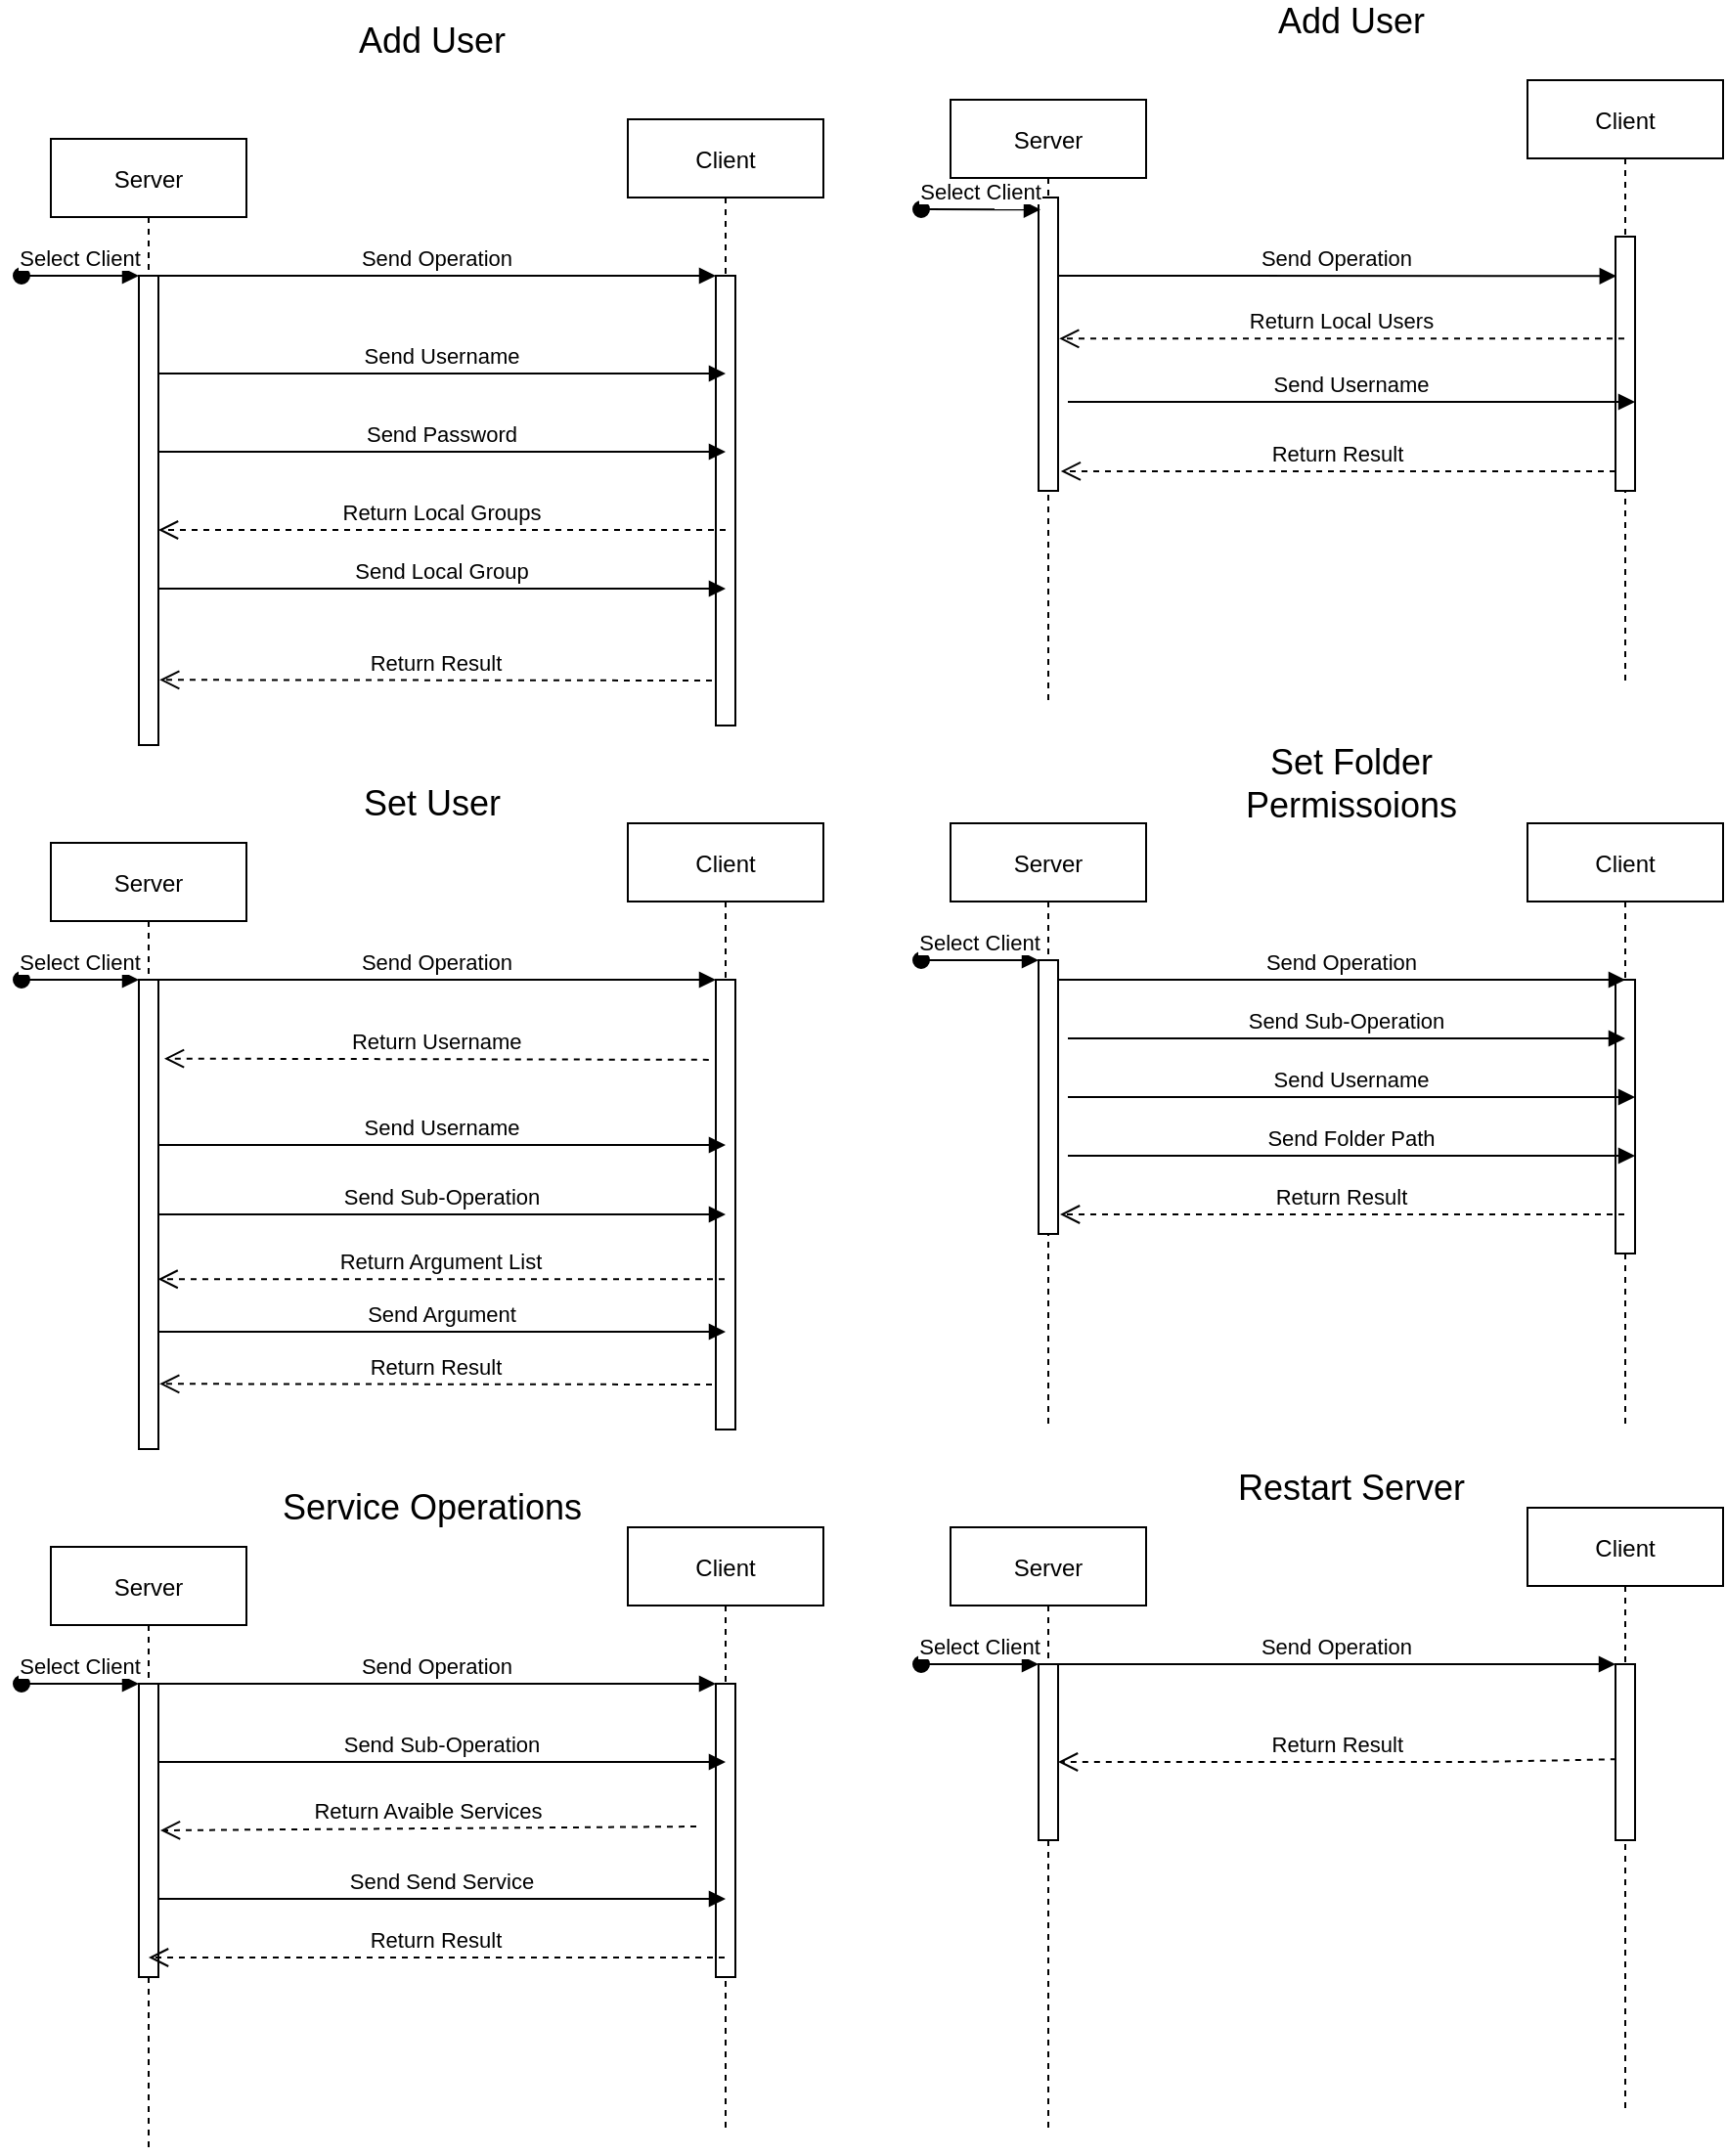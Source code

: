 <mxfile version="14.7.8" type="device"><diagram id="kgpKYQtTHZ0yAKxKKP6v" name="Page-1"><mxGraphModel dx="1038" dy="547" grid="1" gridSize="10" guides="1" tooltips="1" connect="1" arrows="1" fold="1" page="1" pageScale="1" pageWidth="850" pageHeight="1100" math="0" shadow="0"><root><mxCell id="0"/><mxCell id="1" parent="0"/><mxCell id="3nuBFxr9cyL0pnOWT2aG-1" value="Server" style="shape=umlLifeline;perimeter=lifelinePerimeter;container=1;collapsible=0;recursiveResize=0;rounded=0;shadow=0;strokeWidth=1;" parent="1" vertex="1"><mxGeometry x="80" y="80" width="100" height="310" as="geometry"/></mxCell><mxCell id="3nuBFxr9cyL0pnOWT2aG-2" value="" style="points=[];perimeter=orthogonalPerimeter;rounded=0;shadow=0;strokeWidth=1;" parent="3nuBFxr9cyL0pnOWT2aG-1" vertex="1"><mxGeometry x="45" y="70" width="10" height="240" as="geometry"/></mxCell><mxCell id="3nuBFxr9cyL0pnOWT2aG-3" value="Select Client" style="verticalAlign=bottom;startArrow=oval;endArrow=block;startSize=8;shadow=0;strokeWidth=1;" parent="3nuBFxr9cyL0pnOWT2aG-1" target="3nuBFxr9cyL0pnOWT2aG-2" edge="1"><mxGeometry relative="1" as="geometry"><mxPoint x="-15" y="70" as="sourcePoint"/><mxPoint as="offset"/></mxGeometry></mxCell><mxCell id="3nuBFxr9cyL0pnOWT2aG-5" value="Client" style="shape=umlLifeline;perimeter=lifelinePerimeter;container=1;collapsible=0;recursiveResize=0;rounded=0;shadow=0;strokeWidth=1;" parent="1" vertex="1"><mxGeometry x="375" y="70" width="100" height="310" as="geometry"/></mxCell><mxCell id="3nuBFxr9cyL0pnOWT2aG-6" value="" style="points=[];perimeter=orthogonalPerimeter;rounded=0;shadow=0;strokeWidth=1;" parent="3nuBFxr9cyL0pnOWT2aG-5" vertex="1"><mxGeometry x="45" y="80" width="10" height="230" as="geometry"/></mxCell><mxCell id="3nuBFxr9cyL0pnOWT2aG-7" value="Return Local Groups" style="verticalAlign=bottom;endArrow=open;dashed=1;endSize=8;shadow=0;strokeWidth=1;" parent="1" target="3nuBFxr9cyL0pnOWT2aG-2" edge="1"><mxGeometry relative="1" as="geometry"><mxPoint x="275" y="236" as="targetPoint"/><mxPoint x="425" y="280" as="sourcePoint"/><Array as="points"><mxPoint x="210" y="280"/></Array></mxGeometry></mxCell><mxCell id="3nuBFxr9cyL0pnOWT2aG-8" value="Send Operation" style="verticalAlign=bottom;endArrow=block;entryX=0;entryY=0;shadow=0;strokeWidth=1;" parent="1" source="3nuBFxr9cyL0pnOWT2aG-2" target="3nuBFxr9cyL0pnOWT2aG-6" edge="1"><mxGeometry relative="1" as="geometry"><mxPoint x="275" y="160" as="sourcePoint"/></mxGeometry></mxCell><mxCell id="RKW5f1yflYdmPc3Mb-qE-1" value="Send Username" style="verticalAlign=bottom;endArrow=block;entryX=0;entryY=0;shadow=0;strokeWidth=1;" edge="1" parent="1"><mxGeometry relative="1" as="geometry"><mxPoint x="135" y="200.0" as="sourcePoint"/><mxPoint x="425" y="200.0" as="targetPoint"/></mxGeometry></mxCell><mxCell id="RKW5f1yflYdmPc3Mb-qE-2" value="Send Password" style="verticalAlign=bottom;endArrow=block;entryX=0;entryY=0;shadow=0;strokeWidth=1;" edge="1" parent="1"><mxGeometry relative="1" as="geometry"><mxPoint x="135" y="240.0" as="sourcePoint"/><mxPoint x="425" y="240.0" as="targetPoint"/></mxGeometry></mxCell><mxCell id="RKW5f1yflYdmPc3Mb-qE-3" value="Send Local Group" style="verticalAlign=bottom;endArrow=block;entryX=0;entryY=0;shadow=0;strokeWidth=1;" edge="1" parent="1"><mxGeometry relative="1" as="geometry"><mxPoint x="135" y="310.0" as="sourcePoint"/><mxPoint x="425" y="310.0" as="targetPoint"/></mxGeometry></mxCell><mxCell id="RKW5f1yflYdmPc3Mb-qE-4" value="Return Result" style="verticalAlign=bottom;endArrow=open;dashed=1;endSize=8;shadow=0;strokeWidth=1;entryX=1.06;entryY=0.861;entryDx=0;entryDy=0;entryPerimeter=0;" edge="1" parent="1" target="3nuBFxr9cyL0pnOWT2aG-2"><mxGeometry relative="1" as="geometry"><mxPoint x="145" y="290" as="targetPoint"/><mxPoint x="418" y="357" as="sourcePoint"/><Array as="points"/></mxGeometry></mxCell><mxCell id="RKW5f1yflYdmPc3Mb-qE-5" value="Server" style="shape=umlLifeline;perimeter=lifelinePerimeter;container=1;collapsible=0;recursiveResize=0;rounded=0;shadow=0;strokeWidth=1;" vertex="1" parent="1"><mxGeometry x="540" y="60" width="100" height="310" as="geometry"/></mxCell><mxCell id="RKW5f1yflYdmPc3Mb-qE-6" value="" style="points=[];perimeter=orthogonalPerimeter;rounded=0;shadow=0;strokeWidth=1;" vertex="1" parent="RKW5f1yflYdmPc3Mb-qE-5"><mxGeometry x="45" y="50" width="10" height="150" as="geometry"/></mxCell><mxCell id="RKW5f1yflYdmPc3Mb-qE-7" value="Select Client" style="verticalAlign=bottom;startArrow=oval;endArrow=block;startSize=8;shadow=0;strokeWidth=1;entryX=0.1;entryY=0.041;entryDx=0;entryDy=0;entryPerimeter=0;" edge="1" parent="RKW5f1yflYdmPc3Mb-qE-5" target="RKW5f1yflYdmPc3Mb-qE-6"><mxGeometry relative="1" as="geometry"><mxPoint x="-15" y="56" as="sourcePoint"/><mxPoint as="offset"/></mxGeometry></mxCell><mxCell id="RKW5f1yflYdmPc3Mb-qE-8" value="Client" style="shape=umlLifeline;perimeter=lifelinePerimeter;container=1;collapsible=0;recursiveResize=0;rounded=0;shadow=0;strokeWidth=1;" vertex="1" parent="1"><mxGeometry x="835" y="50" width="100" height="310" as="geometry"/></mxCell><mxCell id="RKW5f1yflYdmPc3Mb-qE-9" value="" style="points=[];perimeter=orthogonalPerimeter;rounded=0;shadow=0;strokeWidth=1;" vertex="1" parent="RKW5f1yflYdmPc3Mb-qE-8"><mxGeometry x="45" y="80" width="10" height="130" as="geometry"/></mxCell><mxCell id="RKW5f1yflYdmPc3Mb-qE-10" value="Return Local Users" style="verticalAlign=bottom;endArrow=open;dashed=1;endSize=8;shadow=0;strokeWidth=1;entryX=1.06;entryY=0.481;entryDx=0;entryDy=0;entryPerimeter=0;" edge="1" parent="1" target="RKW5f1yflYdmPc3Mb-qE-6" source="RKW5f1yflYdmPc3Mb-qE-8"><mxGeometry relative="1" as="geometry"><mxPoint x="735" y="216" as="targetPoint"/><mxPoint x="881" y="159" as="sourcePoint"/><Array as="points"/></mxGeometry></mxCell><mxCell id="RKW5f1yflYdmPc3Mb-qE-11" value="Send Operation" style="verticalAlign=bottom;endArrow=block;entryX=0.04;entryY=0.155;shadow=0;strokeWidth=1;entryDx=0;entryDy=0;entryPerimeter=0;" edge="1" parent="1" source="RKW5f1yflYdmPc3Mb-qE-6" target="RKW5f1yflYdmPc3Mb-qE-9"><mxGeometry relative="1" as="geometry"><mxPoint x="735" y="140" as="sourcePoint"/><Array as="points"><mxPoint x="670" y="150"/></Array></mxGeometry></mxCell><mxCell id="RKW5f1yflYdmPc3Mb-qE-12" value="Send Username" style="verticalAlign=bottom;endArrow=block;entryX=0;entryY=0;shadow=0;strokeWidth=1;" edge="1" parent="1"><mxGeometry relative="1" as="geometry"><mxPoint x="600" y="214.5" as="sourcePoint"/><mxPoint x="890" y="214.5" as="targetPoint"/></mxGeometry></mxCell><mxCell id="RKW5f1yflYdmPc3Mb-qE-15" value="Return Result" style="verticalAlign=bottom;endArrow=open;dashed=1;endSize=8;shadow=0;strokeWidth=1;entryX=1.14;entryY=0.933;entryDx=0;entryDy=0;entryPerimeter=0;" edge="1" parent="1" target="RKW5f1yflYdmPc3Mb-qE-6" source="RKW5f1yflYdmPc3Mb-qE-9"><mxGeometry relative="1" as="geometry"><mxPoint x="605" y="270" as="targetPoint"/><mxPoint x="878" y="337" as="sourcePoint"/><Array as="points"/></mxGeometry></mxCell><mxCell id="RKW5f1yflYdmPc3Mb-qE-16" value="Server" style="shape=umlLifeline;perimeter=lifelinePerimeter;container=1;collapsible=0;recursiveResize=0;rounded=0;shadow=0;strokeWidth=1;" vertex="1" parent="1"><mxGeometry x="80" y="440" width="100" height="310" as="geometry"/></mxCell><mxCell id="RKW5f1yflYdmPc3Mb-qE-17" value="" style="points=[];perimeter=orthogonalPerimeter;rounded=0;shadow=0;strokeWidth=1;" vertex="1" parent="RKW5f1yflYdmPc3Mb-qE-16"><mxGeometry x="45" y="70" width="10" height="240" as="geometry"/></mxCell><mxCell id="RKW5f1yflYdmPc3Mb-qE-18" value="Select Client" style="verticalAlign=bottom;startArrow=oval;endArrow=block;startSize=8;shadow=0;strokeWidth=1;" edge="1" parent="RKW5f1yflYdmPc3Mb-qE-16" target="RKW5f1yflYdmPc3Mb-qE-17"><mxGeometry relative="1" as="geometry"><mxPoint x="-15" y="70" as="sourcePoint"/><mxPoint as="offset"/></mxGeometry></mxCell><mxCell id="RKW5f1yflYdmPc3Mb-qE-19" value="Client" style="shape=umlLifeline;perimeter=lifelinePerimeter;container=1;collapsible=0;recursiveResize=0;rounded=0;shadow=0;strokeWidth=1;" vertex="1" parent="1"><mxGeometry x="375" y="430" width="100" height="310" as="geometry"/></mxCell><mxCell id="RKW5f1yflYdmPc3Mb-qE-20" value="" style="points=[];perimeter=orthogonalPerimeter;rounded=0;shadow=0;strokeWidth=1;" vertex="1" parent="RKW5f1yflYdmPc3Mb-qE-19"><mxGeometry x="45" y="80" width="10" height="230" as="geometry"/></mxCell><mxCell id="RKW5f1yflYdmPc3Mb-qE-21" value="Return Username" style="verticalAlign=bottom;endArrow=open;dashed=1;endSize=8;shadow=0;strokeWidth=1;entryX=1.3;entryY=0.168;entryDx=0;entryDy=0;entryPerimeter=0;exitX=-0.36;exitY=0.178;exitDx=0;exitDy=0;exitPerimeter=0;" edge="1" parent="1" target="RKW5f1yflYdmPc3Mb-qE-17" source="RKW5f1yflYdmPc3Mb-qE-20"><mxGeometry relative="1" as="geometry"><mxPoint x="275" y="596" as="targetPoint"/><mxPoint x="425" y="640" as="sourcePoint"/><Array as="points"/></mxGeometry></mxCell><mxCell id="RKW5f1yflYdmPc3Mb-qE-22" value="Send Operation" style="verticalAlign=bottom;endArrow=block;entryX=0;entryY=0;shadow=0;strokeWidth=1;" edge="1" parent="1" source="RKW5f1yflYdmPc3Mb-qE-17" target="RKW5f1yflYdmPc3Mb-qE-20"><mxGeometry relative="1" as="geometry"><mxPoint x="275" y="520" as="sourcePoint"/></mxGeometry></mxCell><mxCell id="RKW5f1yflYdmPc3Mb-qE-23" value="Send Username" style="verticalAlign=bottom;endArrow=block;entryX=0;entryY=0;shadow=0;strokeWidth=1;" edge="1" parent="1"><mxGeometry relative="1" as="geometry"><mxPoint x="135" y="594.5" as="sourcePoint"/><mxPoint x="425" y="594.5" as="targetPoint"/></mxGeometry></mxCell><mxCell id="RKW5f1yflYdmPc3Mb-qE-24" value="Send Sub-Operation" style="verticalAlign=bottom;endArrow=block;entryX=0;entryY=0;shadow=0;strokeWidth=1;" edge="1" parent="1"><mxGeometry relative="1" as="geometry"><mxPoint x="135" y="630.0" as="sourcePoint"/><mxPoint x="425" y="630.0" as="targetPoint"/></mxGeometry></mxCell><mxCell id="RKW5f1yflYdmPc3Mb-qE-25" value="Send Argument" style="verticalAlign=bottom;endArrow=block;entryX=0;entryY=0;shadow=0;strokeWidth=1;" edge="1" parent="1"><mxGeometry relative="1" as="geometry"><mxPoint x="135" y="690.0" as="sourcePoint"/><mxPoint x="425" y="690.0" as="targetPoint"/></mxGeometry></mxCell><mxCell id="RKW5f1yflYdmPc3Mb-qE-26" value="Return Result" style="verticalAlign=bottom;endArrow=open;dashed=1;endSize=8;shadow=0;strokeWidth=1;entryX=1.06;entryY=0.861;entryDx=0;entryDy=0;entryPerimeter=0;" edge="1" parent="1" target="RKW5f1yflYdmPc3Mb-qE-17"><mxGeometry relative="1" as="geometry"><mxPoint x="145" y="650" as="targetPoint"/><mxPoint x="418" y="717" as="sourcePoint"/><Array as="points"/></mxGeometry></mxCell><mxCell id="RKW5f1yflYdmPc3Mb-qE-27" value="Server" style="shape=umlLifeline;perimeter=lifelinePerimeter;container=1;collapsible=0;recursiveResize=0;rounded=0;shadow=0;strokeWidth=1;" vertex="1" parent="1"><mxGeometry x="540" y="430" width="100" height="310" as="geometry"/></mxCell><mxCell id="RKW5f1yflYdmPc3Mb-qE-28" value="" style="points=[];perimeter=orthogonalPerimeter;rounded=0;shadow=0;strokeWidth=1;" vertex="1" parent="RKW5f1yflYdmPc3Mb-qE-27"><mxGeometry x="45" y="70" width="10" height="140" as="geometry"/></mxCell><mxCell id="RKW5f1yflYdmPc3Mb-qE-29" value="Select Client" style="verticalAlign=bottom;startArrow=oval;endArrow=block;startSize=8;shadow=0;strokeWidth=1;" edge="1" parent="RKW5f1yflYdmPc3Mb-qE-27" target="RKW5f1yflYdmPc3Mb-qE-28"><mxGeometry relative="1" as="geometry"><mxPoint x="-15" y="70" as="sourcePoint"/><mxPoint as="offset"/></mxGeometry></mxCell><mxCell id="RKW5f1yflYdmPc3Mb-qE-30" value="Client" style="shape=umlLifeline;perimeter=lifelinePerimeter;container=1;collapsible=0;recursiveResize=0;rounded=0;shadow=0;strokeWidth=1;" vertex="1" parent="1"><mxGeometry x="835" y="430" width="100" height="310" as="geometry"/></mxCell><mxCell id="RKW5f1yflYdmPc3Mb-qE-31" value="" style="points=[];perimeter=orthogonalPerimeter;rounded=0;shadow=0;strokeWidth=1;" vertex="1" parent="RKW5f1yflYdmPc3Mb-qE-30"><mxGeometry x="45" y="80" width="10" height="140" as="geometry"/></mxCell><mxCell id="RKW5f1yflYdmPc3Mb-qE-33" value="Send Operation" style="verticalAlign=bottom;endArrow=block;shadow=0;strokeWidth=1;" edge="1" parent="1" source="RKW5f1yflYdmPc3Mb-qE-28"><mxGeometry relative="1" as="geometry"><mxPoint x="735" y="510" as="sourcePoint"/><mxPoint x="885" y="510" as="targetPoint"/><Array as="points"><mxPoint x="650" y="510"/></Array></mxGeometry></mxCell><mxCell id="RKW5f1yflYdmPc3Mb-qE-34" value="Send Username" style="verticalAlign=bottom;endArrow=block;entryX=0;entryY=0;shadow=0;strokeWidth=1;" edge="1" parent="1"><mxGeometry relative="1" as="geometry"><mxPoint x="600" y="570.0" as="sourcePoint"/><mxPoint x="890" y="570.0" as="targetPoint"/></mxGeometry></mxCell><mxCell id="RKW5f1yflYdmPc3Mb-qE-35" value="Send Folder Path" style="verticalAlign=bottom;endArrow=block;entryX=0;entryY=0;shadow=0;strokeWidth=1;" edge="1" parent="1"><mxGeometry relative="1" as="geometry"><mxPoint x="600" y="600.0" as="sourcePoint"/><mxPoint x="890" y="600.0" as="targetPoint"/></mxGeometry></mxCell><mxCell id="RKW5f1yflYdmPc3Mb-qE-37" value="Return Result" style="verticalAlign=bottom;endArrow=open;dashed=1;endSize=8;shadow=0;strokeWidth=1;" edge="1" parent="1" source="RKW5f1yflYdmPc3Mb-qE-30"><mxGeometry relative="1" as="geometry"><mxPoint x="596" y="630" as="targetPoint"/><mxPoint x="878" y="707" as="sourcePoint"/><Array as="points"/></mxGeometry></mxCell><mxCell id="RKW5f1yflYdmPc3Mb-qE-38" value="Server" style="shape=umlLifeline;perimeter=lifelinePerimeter;container=1;collapsible=0;recursiveResize=0;rounded=0;shadow=0;strokeWidth=1;" vertex="1" parent="1"><mxGeometry x="80" y="800" width="100" height="310" as="geometry"/></mxCell><mxCell id="RKW5f1yflYdmPc3Mb-qE-39" value="" style="points=[];perimeter=orthogonalPerimeter;rounded=0;shadow=0;strokeWidth=1;" vertex="1" parent="RKW5f1yflYdmPc3Mb-qE-38"><mxGeometry x="45" y="70" width="10" height="150" as="geometry"/></mxCell><mxCell id="RKW5f1yflYdmPc3Mb-qE-40" value="Select Client" style="verticalAlign=bottom;startArrow=oval;endArrow=block;startSize=8;shadow=0;strokeWidth=1;" edge="1" parent="RKW5f1yflYdmPc3Mb-qE-38" target="RKW5f1yflYdmPc3Mb-qE-39"><mxGeometry relative="1" as="geometry"><mxPoint x="-15" y="70" as="sourcePoint"/><mxPoint as="offset"/></mxGeometry></mxCell><mxCell id="RKW5f1yflYdmPc3Mb-qE-41" value="Client" style="shape=umlLifeline;perimeter=lifelinePerimeter;container=1;collapsible=0;recursiveResize=0;rounded=0;shadow=0;strokeWidth=1;" vertex="1" parent="1"><mxGeometry x="375" y="790" width="100" height="310" as="geometry"/></mxCell><mxCell id="RKW5f1yflYdmPc3Mb-qE-42" value="" style="points=[];perimeter=orthogonalPerimeter;rounded=0;shadow=0;strokeWidth=1;" vertex="1" parent="RKW5f1yflYdmPc3Mb-qE-41"><mxGeometry x="45" y="80" width="10" height="150" as="geometry"/></mxCell><mxCell id="RKW5f1yflYdmPc3Mb-qE-43" value="Return Avaible Services" style="verticalAlign=bottom;endArrow=open;dashed=1;endSize=8;shadow=0;strokeWidth=1;" edge="1" parent="1"><mxGeometry relative="1" as="geometry"><mxPoint x="136" y="945" as="targetPoint"/><mxPoint x="410" y="943" as="sourcePoint"/><Array as="points"/></mxGeometry></mxCell><mxCell id="RKW5f1yflYdmPc3Mb-qE-44" value="Send Operation" style="verticalAlign=bottom;endArrow=block;entryX=0;entryY=0;shadow=0;strokeWidth=1;" edge="1" parent="1" source="RKW5f1yflYdmPc3Mb-qE-39" target="RKW5f1yflYdmPc3Mb-qE-42"><mxGeometry relative="1" as="geometry"><mxPoint x="275" y="880" as="sourcePoint"/></mxGeometry></mxCell><mxCell id="RKW5f1yflYdmPc3Mb-qE-45" value="Send Sub-Operation" style="verticalAlign=bottom;endArrow=block;entryX=0;entryY=0;shadow=0;strokeWidth=1;" edge="1" parent="1"><mxGeometry relative="1" as="geometry"><mxPoint x="135" y="910.0" as="sourcePoint"/><mxPoint x="425" y="910.0" as="targetPoint"/></mxGeometry></mxCell><mxCell id="RKW5f1yflYdmPc3Mb-qE-46" value="Send Send Service" style="verticalAlign=bottom;endArrow=block;entryX=0;entryY=0;shadow=0;strokeWidth=1;" edge="1" parent="1"><mxGeometry relative="1" as="geometry"><mxPoint x="135" y="980.0" as="sourcePoint"/><mxPoint x="425" y="980.0" as="targetPoint"/></mxGeometry></mxCell><mxCell id="RKW5f1yflYdmPc3Mb-qE-48" value="Return Result" style="verticalAlign=bottom;endArrow=open;dashed=1;endSize=8;shadow=0;strokeWidth=1;" edge="1" parent="1" source="RKW5f1yflYdmPc3Mb-qE-41"><mxGeometry relative="1" as="geometry"><mxPoint x="130" y="1010" as="targetPoint"/><mxPoint x="418" y="1077" as="sourcePoint"/><Array as="points"/></mxGeometry></mxCell><mxCell id="RKW5f1yflYdmPc3Mb-qE-49" value="Server" style="shape=umlLifeline;perimeter=lifelinePerimeter;container=1;collapsible=0;recursiveResize=0;rounded=0;shadow=0;strokeWidth=1;" vertex="1" parent="1"><mxGeometry x="540" y="790" width="100" height="310" as="geometry"/></mxCell><mxCell id="RKW5f1yflYdmPc3Mb-qE-50" value="" style="points=[];perimeter=orthogonalPerimeter;rounded=0;shadow=0;strokeWidth=1;" vertex="1" parent="RKW5f1yflYdmPc3Mb-qE-49"><mxGeometry x="45" y="70" width="10" height="90" as="geometry"/></mxCell><mxCell id="RKW5f1yflYdmPc3Mb-qE-51" value="Select Client" style="verticalAlign=bottom;startArrow=oval;endArrow=block;startSize=8;shadow=0;strokeWidth=1;" edge="1" parent="RKW5f1yflYdmPc3Mb-qE-49" target="RKW5f1yflYdmPc3Mb-qE-50"><mxGeometry relative="1" as="geometry"><mxPoint x="-15" y="70" as="sourcePoint"/><mxPoint as="offset"/></mxGeometry></mxCell><mxCell id="RKW5f1yflYdmPc3Mb-qE-52" value="Client" style="shape=umlLifeline;perimeter=lifelinePerimeter;container=1;collapsible=0;recursiveResize=0;rounded=0;shadow=0;strokeWidth=1;" vertex="1" parent="1"><mxGeometry x="835" y="780" width="100" height="310" as="geometry"/></mxCell><mxCell id="RKW5f1yflYdmPc3Mb-qE-53" value="" style="points=[];perimeter=orthogonalPerimeter;rounded=0;shadow=0;strokeWidth=1;" vertex="1" parent="RKW5f1yflYdmPc3Mb-qE-52"><mxGeometry x="45" y="80" width="10" height="90" as="geometry"/></mxCell><mxCell id="RKW5f1yflYdmPc3Mb-qE-54" value="Return Result" style="verticalAlign=bottom;endArrow=open;dashed=1;endSize=8;shadow=0;strokeWidth=1;exitX=0.04;exitY=0.54;exitDx=0;exitDy=0;exitPerimeter=0;" edge="1" parent="1" target="RKW5f1yflYdmPc3Mb-qE-50" source="RKW5f1yflYdmPc3Mb-qE-53"><mxGeometry relative="1" as="geometry"><mxPoint x="735" y="946" as="targetPoint"/><mxPoint x="885" y="990" as="sourcePoint"/><Array as="points"><mxPoint x="810" y="910"/><mxPoint x="650" y="910"/></Array></mxGeometry></mxCell><mxCell id="RKW5f1yflYdmPc3Mb-qE-55" value="Send Operation" style="verticalAlign=bottom;endArrow=block;entryX=0;entryY=0;shadow=0;strokeWidth=1;" edge="1" parent="1" source="RKW5f1yflYdmPc3Mb-qE-50" target="RKW5f1yflYdmPc3Mb-qE-53"><mxGeometry relative="1" as="geometry"><mxPoint x="735" y="870" as="sourcePoint"/></mxGeometry></mxCell><mxCell id="RKW5f1yflYdmPc3Mb-qE-60" value="Return Argument List" style="verticalAlign=bottom;endArrow=open;dashed=1;endSize=8;shadow=0;strokeWidth=1;entryX=0.98;entryY=0.638;entryDx=0;entryDy=0;entryPerimeter=0;" edge="1" parent="1" source="RKW5f1yflYdmPc3Mb-qE-19" target="RKW5f1yflYdmPc3Mb-qE-17"><mxGeometry relative="1" as="geometry"><mxPoint x="145.6" y="726.64" as="targetPoint"/><mxPoint x="428" y="727" as="sourcePoint"/><Array as="points"/></mxGeometry></mxCell><mxCell id="RKW5f1yflYdmPc3Mb-qE-61" value="Send Sub-Operation" style="verticalAlign=bottom;endArrow=block;entryX=0;entryY=0;shadow=0;strokeWidth=1;" edge="1" parent="1"><mxGeometry relative="1" as="geometry"><mxPoint x="600" y="540" as="sourcePoint"/><mxPoint x="885" y="540" as="targetPoint"/></mxGeometry></mxCell><mxCell id="RKW5f1yflYdmPc3Mb-qE-64" value="&lt;font style=&quot;font-size: 18px&quot;&gt;Add User&lt;/font&gt;" style="text;html=1;strokeColor=none;fillColor=none;align=center;verticalAlign=middle;whiteSpace=wrap;rounded=0;" vertex="1" parent="1"><mxGeometry x="210" y="20" width="130" height="20" as="geometry"/></mxCell><mxCell id="RKW5f1yflYdmPc3Mb-qE-65" value="&lt;font style=&quot;font-size: 18px&quot;&gt;Set User&lt;/font&gt;" style="text;html=1;strokeColor=none;fillColor=none;align=center;verticalAlign=middle;whiteSpace=wrap;rounded=0;" vertex="1" parent="1"><mxGeometry x="210" y="410" width="130" height="20" as="geometry"/></mxCell><mxCell id="RKW5f1yflYdmPc3Mb-qE-66" value="&lt;font style=&quot;font-size: 18px&quot;&gt;Add User&lt;/font&gt;" style="text;html=1;strokeColor=none;fillColor=none;align=center;verticalAlign=middle;whiteSpace=wrap;rounded=0;" vertex="1" parent="1"><mxGeometry x="680" y="10" width="130" height="20" as="geometry"/></mxCell><mxCell id="RKW5f1yflYdmPc3Mb-qE-69" value="&lt;font style=&quot;font-size: 18px&quot;&gt;Set Folder Permissoions&lt;/font&gt;" style="text;html=1;strokeColor=none;fillColor=none;align=center;verticalAlign=middle;whiteSpace=wrap;rounded=0;" vertex="1" parent="1"><mxGeometry x="680" y="400" width="130" height="20" as="geometry"/></mxCell><mxCell id="RKW5f1yflYdmPc3Mb-qE-70" value="&lt;font style=&quot;font-size: 18px&quot;&gt;Service Operations&lt;/font&gt;" style="text;html=1;strokeColor=none;fillColor=none;align=center;verticalAlign=middle;whiteSpace=wrap;rounded=0;" vertex="1" parent="1"><mxGeometry x="190" y="770" width="170" height="20" as="geometry"/></mxCell><mxCell id="RKW5f1yflYdmPc3Mb-qE-71" value="&lt;font style=&quot;font-size: 18px&quot;&gt;Restart Server&lt;/font&gt;" style="text;html=1;strokeColor=none;fillColor=none;align=center;verticalAlign=middle;whiteSpace=wrap;rounded=0;" vertex="1" parent="1"><mxGeometry x="680" y="760" width="130" height="20" as="geometry"/></mxCell></root></mxGraphModel></diagram></mxfile>